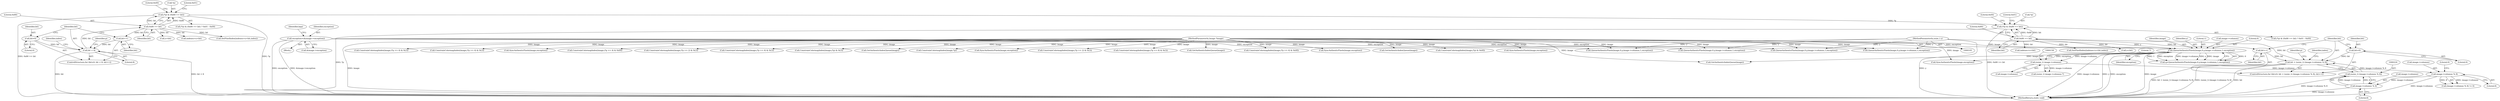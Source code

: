 digraph "0_ImageMagick_b6ae2f9e0ab13343c0281732d479757a8e8979c7@pointer" {
"1000236" [label="(Call,(*p) & (0x80 >> bit))"];
"1000180" [label="(Call,(*p) & (0x80 >> bit))"];
"1000183" [label="(Call,0x80 >> bit)"];
"1000171" [label="(Call,bit < 8)"];
"1000168" [label="(Call,bit=0)"];
"1000174" [label="(Call,bit++)"];
"1000239" [label="(Call,0x80 >> bit)"];
"1000221" [label="(Call,bit < (ssize_t) (image->columns % 8))"];
"1000218" [label="(Call,bit=0)"];
"1000230" [label="(Call,bit++)"];
"1000223" [label="(Call,(ssize_t) (image->columns % 8))"];
"1000225" [label="(Call,image->columns % 8)"];
"1000210" [label="(Call,image->columns % 8)"];
"1000157" [label="(Call,(ssize_t) image->columns)"];
"1000130" [label="(Call,QueueAuthenticPixels(image,0,y,image->columns,1,exception))"];
"1000108" [label="(MethodParameterIn,Image *image)"];
"1000107" [label="(MethodParameterIn,ssize_t y)"];
"1000117" [label="(Call,exception=(&image->exception))"];
"1000133" [label="(Identifier,y)"];
"1000576" [label="(Call,ConstrainColormapIndex(image,(*p >> 4) & 0x0f))"];
"1000124" [label="(Identifier,bpp)"];
"1000241" [label="(Identifier,bit)"];
"1000226" [label="(Call,image->columns)"];
"1000275" [label="(Call,QueueAuthenticPixels(image,0,y,image->columns,1,exception))"];
"1000137" [label="(Literal,1)"];
"1000134" [label="(Call,image->columns)"];
"1000118" [label="(Identifier,exception)"];
"1000187" [label="(Literal,0x00)"];
"1000183" [label="(Call,0x80 >> bit)"];
"1000175" [label="(Identifier,bit)"];
"1000180" [label="(Call,(*p) & (0x80 >> bit))"];
"1000132" [label="(Literal,0)"];
"1000225" [label="(Call,image->columns % 8)"];
"1000188" [label="(Call,SetPixelIndex(indexes+x+bit,index))"];
"1000172" [label="(Identifier,bit)"];
"1000179" [label="(Call,(*p) & (0x80 >> bit) ? 0x01 : 0x00)"];
"1000181" [label="(Call,*p)"];
"1000222" [label="(Identifier,bit)"];
"1000131" [label="(Identifier,image)"];
"1000185" [label="(Identifier,bit)"];
"1000209" [label="(Call,(image->columns % 8) != 0)"];
"1000173" [label="(Literal,8)"];
"1000366" [label="(Call,ConstrainColormapIndex(image,(*p >> 2) & 0x3))"];
"1000168" [label="(Call,bit=0)"];
"1000119" [label="(Call,&image->exception)"];
"1000230" [label="(Call,bit++)"];
"1000429" [label="(Call,ConstrainColormapIndex(image,(*p >> 6) & 0x3))"];
"1000159" [label="(Call,image->columns)"];
"1000191" [label="(Call,x+bit)"];
"1000677" [label="(Call,QueueAuthenticPixels(image,0,y,image->columns,1,exception))"];
"1000537" [label="(Call,QueueAuthenticPixels(image,0,y,image->columns,1,exception))"];
"1000162" [label="(Literal,7)"];
"1000217" [label="(ControlStructure,for (bit=0; bit < (ssize_t) (image->columns % 8); bit++))"];
"1000138" [label="(Identifier,exception)"];
"1000157" [label="(Call,(ssize_t) image->columns)"];
"1000392" [label="(Call,ConstrainColormapIndex(image,(*p) & 0x3))"];
"1000229" [label="(Literal,8)"];
"1000117" [label="(Call,exception=(&image->exception))"];
"1000189" [label="(Call,indexes+x+bit)"];
"1000555" [label="(Call,GetAuthenticIndexQueue(image))"];
"1000107" [label="(MethodParameterIn,ssize_t y)"];
"1000235" [label="(Call,(*p) & (0x80 >> bit) ? 0x01 : 0x00)"];
"1000245" [label="(Call,indexes+x+bit)"];
"1000242" [label="(Literal,0x01)"];
"1000148" [label="(Call,GetAuthenticIndexQueue(image))"];
"1000713" [label="(Call,ConstrainColormapIndex(image,*p))"];
"1000169" [label="(Identifier,bit)"];
"1000263" [label="(Identifier,p)"];
"1000737" [label="(Call,SyncAuthenticPixels(image,exception))"];
"1000803" [label="(MethodReturn,static void)"];
"1000499" [label="(Call,ConstrainColormapIndex(image,(*p >> 2) & 0x3))"];
"1000186" [label="(Literal,0x01)"];
"1000184" [label="(Literal,0x80)"];
"1000314" [label="(Call,ConstrainColormapIndex(image,(*p >> 6) & 0x3))"];
"1000695" [label="(Call,GetAuthenticIndexQueue(image))"];
"1000746" [label="(Call,QueueAuthenticPixels(image,0,y,image->columns,1,exception))"];
"1000110" [label="(Block,)"];
"1000266" [label="(Call,SyncAuthenticPixels(image,exception))"];
"1000240" [label="(Literal,0x80)"];
"1000211" [label="(Call,image->columns)"];
"1000234" [label="(Identifier,index)"];
"1000108" [label="(MethodParameterIn,Image *image)"];
"1000244" [label="(Call,SetPixelIndex(indexes+x+bit,index))"];
"1000170" [label="(Literal,0)"];
"1000639" [label="(Call,ConstrainColormapIndex(image,(*p >> 4) & 0x0f))"];
"1000667" [label="(Call,SyncAuthenticPixels(image,exception))"];
"1000293" [label="(Call,GetAuthenticIndexQueue(image))"];
"1000223" [label="(Call,(ssize_t) (image->columns % 8))"];
"1000602" [label="(Call,ConstrainColormapIndex(image,(*p) & 0x0f))"];
"1000798" [label="(Call,SyncAuthenticPixels(image,exception))"];
"1000207" [label="(Identifier,p)"];
"1000464" [label="(Call,ConstrainColormapIndex(image,(*p >> 4) & 0x3))"];
"1000239" [label="(Call,0x80 >> bit)"];
"1000156" [label="(Call,(ssize_t) image->columns-7)"];
"1000128" [label="(Call,q=QueueAuthenticPixels(image,0,y,image->columns,1,exception))"];
"1000220" [label="(Literal,0)"];
"1000218" [label="(Call,bit=0)"];
"1000210" [label="(Call,image->columns % 8)"];
"1000247" [label="(Call,x+bit)"];
"1000174" [label="(Call,bit++)"];
"1000219" [label="(Identifier,bit)"];
"1000171" [label="(Call,bit < 8)"];
"1000214" [label="(Literal,8)"];
"1000178" [label="(Identifier,index)"];
"1000130" [label="(Call,QueueAuthenticPixels(image,0,y,image->columns,1,exception))"];
"1000236" [label="(Call,(*p) & (0x80 >> bit))"];
"1000221" [label="(Call,bit < (ssize_t) (image->columns % 8))"];
"1000231" [label="(Identifier,bit)"];
"1000215" [label="(Literal,0)"];
"1000237" [label="(Call,*p)"];
"1000243" [label="(Literal,0x00)"];
"1000340" [label="(Call,ConstrainColormapIndex(image,(*p >> 4) & 0x3))"];
"1000167" [label="(ControlStructure,for (bit=0; bit < 8; bit++))"];
"1000527" [label="(Call,SyncAuthenticPixels(image,exception))"];
"1000236" -> "1000235"  [label="AST: "];
"1000236" -> "1000239"  [label="CFG: "];
"1000237" -> "1000236"  [label="AST: "];
"1000239" -> "1000236"  [label="AST: "];
"1000242" -> "1000236"  [label="CFG: "];
"1000243" -> "1000236"  [label="CFG: "];
"1000236" -> "1000803"  [label="DDG: *p"];
"1000236" -> "1000803"  [label="DDG: 0x80 >> bit"];
"1000180" -> "1000236"  [label="DDG: *p"];
"1000239" -> "1000236"  [label="DDG: 0x80"];
"1000239" -> "1000236"  [label="DDG: bit"];
"1000180" -> "1000179"  [label="AST: "];
"1000180" -> "1000183"  [label="CFG: "];
"1000181" -> "1000180"  [label="AST: "];
"1000183" -> "1000180"  [label="AST: "];
"1000186" -> "1000180"  [label="CFG: "];
"1000187" -> "1000180"  [label="CFG: "];
"1000180" -> "1000803"  [label="DDG: *p"];
"1000180" -> "1000803"  [label="DDG: 0x80 >> bit"];
"1000183" -> "1000180"  [label="DDG: 0x80"];
"1000183" -> "1000180"  [label="DDG: bit"];
"1000183" -> "1000185"  [label="CFG: "];
"1000184" -> "1000183"  [label="AST: "];
"1000185" -> "1000183"  [label="AST: "];
"1000183" -> "1000174"  [label="DDG: bit"];
"1000171" -> "1000183"  [label="DDG: bit"];
"1000183" -> "1000188"  [label="DDG: bit"];
"1000183" -> "1000189"  [label="DDG: bit"];
"1000183" -> "1000191"  [label="DDG: bit"];
"1000171" -> "1000167"  [label="AST: "];
"1000171" -> "1000173"  [label="CFG: "];
"1000172" -> "1000171"  [label="AST: "];
"1000173" -> "1000171"  [label="AST: "];
"1000178" -> "1000171"  [label="CFG: "];
"1000207" -> "1000171"  [label="CFG: "];
"1000171" -> "1000803"  [label="DDG: bit"];
"1000171" -> "1000803"  [label="DDG: bit < 8"];
"1000168" -> "1000171"  [label="DDG: bit"];
"1000174" -> "1000171"  [label="DDG: bit"];
"1000168" -> "1000167"  [label="AST: "];
"1000168" -> "1000170"  [label="CFG: "];
"1000169" -> "1000168"  [label="AST: "];
"1000170" -> "1000168"  [label="AST: "];
"1000172" -> "1000168"  [label="CFG: "];
"1000174" -> "1000167"  [label="AST: "];
"1000174" -> "1000175"  [label="CFG: "];
"1000175" -> "1000174"  [label="AST: "];
"1000172" -> "1000174"  [label="CFG: "];
"1000239" -> "1000241"  [label="CFG: "];
"1000240" -> "1000239"  [label="AST: "];
"1000241" -> "1000239"  [label="AST: "];
"1000239" -> "1000230"  [label="DDG: bit"];
"1000221" -> "1000239"  [label="DDG: bit"];
"1000239" -> "1000244"  [label="DDG: bit"];
"1000239" -> "1000245"  [label="DDG: bit"];
"1000239" -> "1000247"  [label="DDG: bit"];
"1000221" -> "1000217"  [label="AST: "];
"1000221" -> "1000223"  [label="CFG: "];
"1000222" -> "1000221"  [label="AST: "];
"1000223" -> "1000221"  [label="AST: "];
"1000234" -> "1000221"  [label="CFG: "];
"1000263" -> "1000221"  [label="CFG: "];
"1000221" -> "1000803"  [label="DDG: bit < (ssize_t) (image->columns % 8)"];
"1000221" -> "1000803"  [label="DDG: (ssize_t) (image->columns % 8)"];
"1000221" -> "1000803"  [label="DDG: bit"];
"1000218" -> "1000221"  [label="DDG: bit"];
"1000230" -> "1000221"  [label="DDG: bit"];
"1000223" -> "1000221"  [label="DDG: image->columns % 8"];
"1000218" -> "1000217"  [label="AST: "];
"1000218" -> "1000220"  [label="CFG: "];
"1000219" -> "1000218"  [label="AST: "];
"1000220" -> "1000218"  [label="AST: "];
"1000222" -> "1000218"  [label="CFG: "];
"1000230" -> "1000217"  [label="AST: "];
"1000230" -> "1000231"  [label="CFG: "];
"1000231" -> "1000230"  [label="AST: "];
"1000222" -> "1000230"  [label="CFG: "];
"1000223" -> "1000225"  [label="CFG: "];
"1000224" -> "1000223"  [label="AST: "];
"1000225" -> "1000223"  [label="AST: "];
"1000223" -> "1000803"  [label="DDG: image->columns % 8"];
"1000225" -> "1000223"  [label="DDG: image->columns"];
"1000225" -> "1000223"  [label="DDG: 8"];
"1000225" -> "1000229"  [label="CFG: "];
"1000226" -> "1000225"  [label="AST: "];
"1000229" -> "1000225"  [label="AST: "];
"1000225" -> "1000803"  [label="DDG: image->columns"];
"1000210" -> "1000225"  [label="DDG: image->columns"];
"1000210" -> "1000209"  [label="AST: "];
"1000210" -> "1000214"  [label="CFG: "];
"1000211" -> "1000210"  [label="AST: "];
"1000214" -> "1000210"  [label="AST: "];
"1000215" -> "1000210"  [label="CFG: "];
"1000210" -> "1000803"  [label="DDG: image->columns"];
"1000210" -> "1000209"  [label="DDG: image->columns"];
"1000210" -> "1000209"  [label="DDG: 8"];
"1000157" -> "1000210"  [label="DDG: image->columns"];
"1000157" -> "1000156"  [label="AST: "];
"1000157" -> "1000159"  [label="CFG: "];
"1000158" -> "1000157"  [label="AST: "];
"1000159" -> "1000157"  [label="AST: "];
"1000162" -> "1000157"  [label="CFG: "];
"1000157" -> "1000156"  [label="DDG: image->columns"];
"1000130" -> "1000157"  [label="DDG: image->columns"];
"1000130" -> "1000128"  [label="AST: "];
"1000130" -> "1000138"  [label="CFG: "];
"1000131" -> "1000130"  [label="AST: "];
"1000132" -> "1000130"  [label="AST: "];
"1000133" -> "1000130"  [label="AST: "];
"1000134" -> "1000130"  [label="AST: "];
"1000137" -> "1000130"  [label="AST: "];
"1000138" -> "1000130"  [label="AST: "];
"1000128" -> "1000130"  [label="CFG: "];
"1000130" -> "1000803"  [label="DDG: image->columns"];
"1000130" -> "1000803"  [label="DDG: y"];
"1000130" -> "1000803"  [label="DDG: exception"];
"1000130" -> "1000803"  [label="DDG: image"];
"1000130" -> "1000128"  [label="DDG: 0"];
"1000130" -> "1000128"  [label="DDG: 1"];
"1000130" -> "1000128"  [label="DDG: exception"];
"1000130" -> "1000128"  [label="DDG: image->columns"];
"1000130" -> "1000128"  [label="DDG: y"];
"1000130" -> "1000128"  [label="DDG: image"];
"1000108" -> "1000130"  [label="DDG: image"];
"1000107" -> "1000130"  [label="DDG: y"];
"1000117" -> "1000130"  [label="DDG: exception"];
"1000130" -> "1000148"  [label="DDG: image"];
"1000130" -> "1000266"  [label="DDG: exception"];
"1000108" -> "1000105"  [label="AST: "];
"1000108" -> "1000803"  [label="DDG: image"];
"1000108" -> "1000148"  [label="DDG: image"];
"1000108" -> "1000266"  [label="DDG: image"];
"1000108" -> "1000275"  [label="DDG: image"];
"1000108" -> "1000293"  [label="DDG: image"];
"1000108" -> "1000314"  [label="DDG: image"];
"1000108" -> "1000340"  [label="DDG: image"];
"1000108" -> "1000366"  [label="DDG: image"];
"1000108" -> "1000392"  [label="DDG: image"];
"1000108" -> "1000429"  [label="DDG: image"];
"1000108" -> "1000464"  [label="DDG: image"];
"1000108" -> "1000499"  [label="DDG: image"];
"1000108" -> "1000527"  [label="DDG: image"];
"1000108" -> "1000537"  [label="DDG: image"];
"1000108" -> "1000555"  [label="DDG: image"];
"1000108" -> "1000576"  [label="DDG: image"];
"1000108" -> "1000602"  [label="DDG: image"];
"1000108" -> "1000639"  [label="DDG: image"];
"1000108" -> "1000667"  [label="DDG: image"];
"1000108" -> "1000677"  [label="DDG: image"];
"1000108" -> "1000695"  [label="DDG: image"];
"1000108" -> "1000713"  [label="DDG: image"];
"1000108" -> "1000737"  [label="DDG: image"];
"1000108" -> "1000746"  [label="DDG: image"];
"1000108" -> "1000798"  [label="DDG: image"];
"1000107" -> "1000105"  [label="AST: "];
"1000107" -> "1000803"  [label="DDG: y"];
"1000107" -> "1000275"  [label="DDG: y"];
"1000107" -> "1000537"  [label="DDG: y"];
"1000107" -> "1000677"  [label="DDG: y"];
"1000107" -> "1000746"  [label="DDG: y"];
"1000117" -> "1000110"  [label="AST: "];
"1000117" -> "1000119"  [label="CFG: "];
"1000118" -> "1000117"  [label="AST: "];
"1000119" -> "1000117"  [label="AST: "];
"1000124" -> "1000117"  [label="CFG: "];
"1000117" -> "1000803"  [label="DDG: exception"];
"1000117" -> "1000803"  [label="DDG: &image->exception"];
"1000117" -> "1000275"  [label="DDG: exception"];
"1000117" -> "1000537"  [label="DDG: exception"];
"1000117" -> "1000677"  [label="DDG: exception"];
"1000117" -> "1000746"  [label="DDG: exception"];
}
